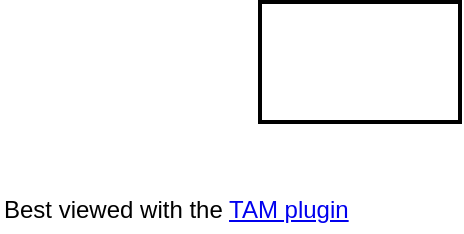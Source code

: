 <mxfile>
    <diagram id="hQSa7O12EumHLU6t1A-3" name="vega-lite">
        <mxGraphModel dx="979" dy="451" grid="1" gridSize="10" guides="1" tooltips="1" connect="1" arrows="1" fold="1" page="1" pageScale="1" pageWidth="827" pageHeight="1169" math="0" shadow="0">
            <root>
                <mxCell id="0"/>
                <mxCell id="1" parent="0"/>
                <mxCell id="anvs74ticbnQY_yGvGui-1" value="" style="shape=agent;offsetSize=8;strokeWidth=2;" vertex="1" parent="1">
                    <mxGeometry x="160" y="150" width="100" height="60" as="geometry"/>
                </mxCell>
                <mxCell id="0.1" value="Best viewed with the &lt;a href=&quot;https://github.com/ariel-bentu/tam-drawio&quot;&gt;TAM plugin&lt;/a&gt;" style="text;html=1;shape=tamPluginMissing;" vertex="1" connectable="0" parent="1">
                    <mxGeometry x="30" y="240" width="200" height="25" as="geometry"/>
                </mxCell>
            </root>
        </mxGraphModel>
    </diagram>
    <diagram id="PUJQFGqc5lEf8wcvbPOO" name="SSH-Tunnel">
        <mxGraphModel dx="979" dy="451" grid="1" gridSize="10" guides="1" tooltips="1" connect="1" arrows="1" fold="1" page="1" pageScale="1" pageWidth="827" pageHeight="1169" math="0" shadow="0">
            <root>
                <mxCell id="0"/>
                <mxCell id="1" parent="0"/>
                <mxCell id="A9dE9escXHkIarGcWzA2-1" value="" style="edgeStyle=elbowEdgeStyle;dashed=1;dashPattern=5 5;strokeWidth=2;arcSize=0;startArrow=none;endArrow=none;startSize=0;endSize=0;html=1;endFill=0;align=center;resizeHeight=0;rounded=0;" edge="1" parent="1">
                    <mxGeometry width="300" relative="1" as="geometry">
                        <mxPoint x="70" y="410" as="sourcePoint"/>
                        <mxPoint x="730" y="410" as="targetPoint"/>
                    </mxGeometry>
                </mxCell>
                <mxCell id="A9dE9escXHkIarGcWzA2-2" value="Practice" style="text;html=1;strokeColor=none;fillColor=none;align=center;verticalAlign=middle;whiteSpace=wrap;rounded=0;" vertex="1" parent="1">
                    <mxGeometry x="70" y="410" width="60" height="30" as="geometry"/>
                </mxCell>
                <mxCell id="0.2" value="Best viewed with the &lt;a href=&quot;https://github.com/ariel-bentu/tam-drawio&quot;&gt;TAM plugin&lt;/a&gt;" style="text;html=1;shape=tamPluginMissing;" vertex="1" connectable="0" parent="1">
                    <mxGeometry x="260" y="665" width="200" height="25" as="geometry"/>
                </mxCell>
                <mxCell id="A9dE9escXHkIarGcWzA2-3" value="connector.med-united.health" style="shape=agent;offsetSize=8;strokeWidth=2;verticalAlign=top;" vertex="1" parent="1">
                    <mxGeometry x="430" y="270" width="290" height="90" as="geometry"/>
                </mxCell>
                <mxCell id="A9dE9escXHkIarGcWzA2-4" value="SSHTunnelManager" style="shape=agent;offsetSize=8;strokeWidth=2;" vertex="1" parent="1">
                    <mxGeometry x="560" y="300" width="130" height="50" as="geometry"/>
                </mxCell>
                <mxCell id="A9dE9escXHkIarGcWzA2-5" value="Server" style="shape=agent;offsetSize=8;strokeWidth=2;verticalAlign=bottom;" vertex="1" parent="1">
                    <mxGeometry x="537.5" y="460" width="175" height="175" as="geometry"/>
                </mxCell>
                <mxCell id="A9dE9escXHkIarGcWzA2-6" value="Konnektor" style="shape=agent;offsetSize=8;strokeWidth=2;" vertex="1" parent="1">
                    <mxGeometry x="340" y="480" width="100" height="60" as="geometry"/>
                </mxCell>
                <mxCell id="A9dE9escXHkIarGcWzA2-7" value="nssm" style="shape=agent;offsetSize=8;strokeWidth=2;" vertex="1" parent="1">
                    <mxGeometry x="575" y="585" width="100" height="30" as="geometry"/>
                </mxCell>
                <mxCell id="A9dE9escXHkIarGcWzA2-8" value="" style="rounded=1;whiteSpace=wrap;html=1;arcSize=49;strokeWidth=2;fillColor=#f5f5f5;fontColor=#333333;strokeColor=#666666;dashed=1;" vertex="1" parent="1">
                    <mxGeometry x="575" y="470" width="105" height="80" as="geometry"/>
                </mxCell>
                <mxCell id="A9dE9escXHkIarGcWzA2-9" value="ssh&#10;(agent)" style="shape=agent;offsetSize=8;strokeWidth=2;" vertex="1" parent="1">
                    <mxGeometry x="592.5" y="490" width="70" height="40" as="geometry"/>
                </mxCell>
                <mxCell id="A9dE9escXHkIarGcWzA2-11" value="" style="shape=useedge;vertical=true;edgeStyle=none;endArrow=none;useSignPosition=left;useSignDirection=none;entryX=0.619;entryY=1.099;entryDx=0;entryDy=0;entryPerimeter=0;exitX=0.5;exitY=0;exitDx=0;exitDy=0;" edge="1" parent="1" source="A9dE9escXHkIarGcWzA2-9" target="A9dE9escXHkIarGcWzA2-4">
                    <mxGeometry height="160" relative="1" as="geometry">
                        <mxPoint x="650" y="530" as="sourcePoint"/>
                        <mxPoint x="650" y="370" as="targetPoint"/>
                    </mxGeometry>
                </mxCell>
                <mxCell id="A9dE9escXHkIarGcWzA2-12" value="" style="shape=useedge;endArrow=none;edgeStyle=none;useSignPosition=up;useSignDirection=none;exitX=1;exitY=0.5;exitDx=0;exitDy=0;entryX=0;entryY=0.5;entryDx=0;entryDy=0;" edge="1" parent="1" source="A9dE9escXHkIarGcWzA2-6" target="A9dE9escXHkIarGcWzA2-9">
                    <mxGeometry width="160" relative="1" as="geometry">
                        <mxPoint x="480" y="500" as="sourcePoint"/>
                        <mxPoint x="640" y="500" as="targetPoint"/>
                    </mxGeometry>
                </mxCell>
                <mxCell id="A9dE9escXHkIarGcWzA2-13" value="Internet" style="text;html=1;strokeColor=none;fillColor=none;align=center;verticalAlign=middle;whiteSpace=wrap;rounded=0;" vertex="1" parent="1">
                    <mxGeometry x="70" y="380" width="60" height="30" as="geometry"/>
                </mxCell>
                <mxCell id="A9dE9escXHkIarGcWzA2-14" value="" style="shape=updateedge;endArrow=none;vertical=true;exitX=0.5;exitY=1;exitDx=0;exitDy=0;entryX=0.5;entryY=0;entryDx=0;entryDy=0;" edge="1" parent="1" source="A9dE9escXHkIarGcWzA2-8" target="A9dE9escXHkIarGcWzA2-7">
                    <mxGeometry width="30" height="80" relative="1" as="geometry">
                        <mxPoint x="625" y="560" as="sourcePoint"/>
                        <mxPoint x="625" y="640" as="targetPoint"/>
                    </mxGeometry>
                </mxCell>
            </root>
        </mxGraphModel>
    </diagram>
    <diagram id="Fpsi-UkH_9leQJDjks8w" name="Hospital">
        <mxGraphModel dx="979" dy="451" grid="1" gridSize="10" guides="1" tooltips="1" connect="1" arrows="1" fold="1" page="1" pageScale="1" pageWidth="827" pageHeight="1169" math="0" shadow="0">
            <root>
                <mxCell id="0"/>
                <mxCell id="1" parent="0"/>
                <mxCell id="5xqcOFgxY0aVDQKXTTnq-1" value="Hospital" style="shape=ushape;dx=50;dy=310;strokeWidth=2;labelPosition=center;verticalLabelPosition=middle;align=center;verticalAlign=bottom;" parent="1" vertex="1">
                    <mxGeometry x="10" y="170" width="580" height="350" as="geometry"/>
                </mxCell>
                <mxCell id="0.1" value="Best viewed with the &lt;a href=&quot;https://github.com/ariel-bentu/tam-drawio&quot;&gt;TAM plugin&lt;/a&gt;" style="text;html=1;shape=tamPluginMissing;" parent="1" vertex="1" connectable="0">
                    <mxGeometry x="275" y="650" width="200" height="25" as="geometry"/>
                </mxCell>
                <mxCell id="5xqcOFgxY0aVDQKXTTnq-2" value="Telematik&#10;infrastruktur" style="shape=agent;offsetSize=8;strokeWidth=2;" parent="1" vertex="1">
                    <mxGeometry x="650" y="170" width="100" height="350" as="geometry"/>
                </mxCell>
                <mxCell id="5xqcOFgxY0aVDQKXTTnq-3" value="Connector" style="shape=agent;offsetSize=8;strokeWidth=2;" parent="1" vertex="1">
                    <mxGeometry x="420" y="190" width="100" height="40" as="geometry"/>
                </mxCell>
                <mxCell id="5xqcOFgxY0aVDQKXTTnq-4" value="Connector" style="shape=agent;offsetSize=8;strokeWidth=2;" parent="1" vertex="1">
                    <mxGeometry x="420" y="250" width="100" height="40" as="geometry"/>
                </mxCell>
                <mxCell id="5xqcOFgxY0aVDQKXTTnq-5" value="Connector" style="shape=agent;offsetSize=8;strokeWidth=2;" parent="1" vertex="1">
                    <mxGeometry x="420" y="310" width="100" height="40" as="geometry"/>
                </mxCell>
                <mxCell id="5xqcOFgxY0aVDQKXTTnq-6" value="Connector" style="shape=agent;offsetSize=8;strokeWidth=2;" parent="1" vertex="1">
                    <mxGeometry x="420" y="440" width="100" height="20" as="geometry"/>
                </mxCell>
                <mxCell id="5xqcOFgxY0aVDQKXTTnq-7" value="" style="shape=dot3;vertical=true;connectable=0;" parent="1" vertex="1">
                    <mxGeometry x="463" y="370" width="15" height="55" as="geometry"/>
                </mxCell>
                <mxCell id="5xqcOFgxY0aVDQKXTTnq-8" value="" style="shape=useedge;endArrow=none;edgeStyle=none;useSignPosition=up;useSignDirection=none;exitX=1;exitY=0.5;exitDx=0;exitDy=0;entryX=-0.007;entryY=0.112;entryDx=0;entryDy=0;entryPerimeter=0;dx=100;dy=0;" parent="1" source="5xqcOFgxY0aVDQKXTTnq-3" target="5xqcOFgxY0aVDQKXTTnq-2" edge="1">
                    <mxGeometry width="160" relative="1" as="geometry">
                        <mxPoint x="570" y="210" as="sourcePoint"/>
                        <mxPoint x="730" y="210" as="targetPoint"/>
                    </mxGeometry>
                </mxCell>
                <mxCell id="5xqcOFgxY0aVDQKXTTnq-9" value="" style="shape=useedge;endArrow=none;edgeStyle=none;useSignPosition=up;useSignDirection=none;exitX=1;exitY=0.5;exitDx=0;exitDy=0;entryX=-0.019;entryY=0.279;entryDx=0;entryDy=0;entryPerimeter=0;dx=100;dy=0;" parent="1" source="5xqcOFgxY0aVDQKXTTnq-4" target="5xqcOFgxY0aVDQKXTTnq-2" edge="1">
                    <mxGeometry width="160" relative="1" as="geometry">
                        <mxPoint x="620" y="290" as="sourcePoint"/>
                        <mxPoint x="780" y="290" as="targetPoint"/>
                    </mxGeometry>
                </mxCell>
                <mxCell id="5xqcOFgxY0aVDQKXTTnq-10" value="" style="shape=useedge;endArrow=none;edgeStyle=none;useSignPosition=up;useSignDirection=none;exitX=1;exitY=0.5;exitDx=0;exitDy=0;entryX=-0.019;entryY=0.45;entryDx=0;entryDy=0;entryPerimeter=0;dx=100;dy=0;" parent="1" source="5xqcOFgxY0aVDQKXTTnq-5" target="5xqcOFgxY0aVDQKXTTnq-2" edge="1">
                    <mxGeometry width="160" relative="1" as="geometry">
                        <mxPoint x="620" y="350" as="sourcePoint"/>
                        <mxPoint x="780" y="350" as="targetPoint"/>
                    </mxGeometry>
                </mxCell>
                <mxCell id="5xqcOFgxY0aVDQKXTTnq-11" value="" style="shape=useedge;endArrow=none;edgeStyle=none;useSignPosition=up;useSignDirection=none;exitX=1;exitY=0.5;exitDx=0;exitDy=0;entryX=-0.012;entryY=0.803;entryDx=0;entryDy=0;entryPerimeter=0;dx=100;dy=0;" parent="1" source="5xqcOFgxY0aVDQKXTTnq-6" target="5xqcOFgxY0aVDQKXTTnq-2" edge="1">
                    <mxGeometry width="160" relative="1" as="geometry">
                        <mxPoint x="570" y="450" as="sourcePoint"/>
                        <mxPoint x="730" y="450" as="targetPoint"/>
                    </mxGeometry>
                </mxCell>
                <mxCell id="5xqcOFgxY0aVDQKXTTnq-12" value="Connector&#10;Admin&#10;Tool" style="shape=agent;offsetSize=8;strokeWidth=2;" parent="1" vertex="1">
                    <mxGeometry x="210" y="190" width="110" height="270" as="geometry"/>
                </mxCell>
                <mxCell id="5xqcOFgxY0aVDQKXTTnq-13" value="" style="shape=useedge;endArrow=none;edgeStyle=none;useSignPosition=up;useSignDirection=none;exitX=1.009;exitY=0.069;exitDx=0;exitDy=0;exitPerimeter=0;entryX=0;entryY=0.5;entryDx=0;entryDy=0;" parent="1" source="5xqcOFgxY0aVDQKXTTnq-12" target="5xqcOFgxY0aVDQKXTTnq-3" edge="1">
                    <mxGeometry width="160" relative="1" as="geometry">
                        <mxPoint x="380" y="220" as="sourcePoint"/>
                        <mxPoint x="540" y="220" as="targetPoint"/>
                    </mxGeometry>
                </mxCell>
                <mxCell id="5xqcOFgxY0aVDQKXTTnq-14" value="PostgreSQL" style="shape=agent;offsetSize=8;strokeWidth=2;" parent="1" vertex="1">
                    <mxGeometry x="80" y="300" width="70" height="60" as="geometry"/>
                </mxCell>
                <mxCell id="5xqcOFgxY0aVDQKXTTnq-15" value="" style="shape=useedge;endArrow=none;edgeStyle=none;useSignPosition=up;useSignDirection=none;exitX=1;exitY=0.5;exitDx=0;exitDy=0;entryX=0;entryY=0.5;entryDx=0;entryDy=0;" parent="1" source="5xqcOFgxY0aVDQKXTTnq-14" target="5xqcOFgxY0aVDQKXTTnq-12" edge="1">
                    <mxGeometry width="160" relative="1" as="geometry">
                        <mxPoint x="160" y="330" as="sourcePoint"/>
                        <mxPoint x="320" y="330" as="targetPoint"/>
                    </mxGeometry>
                </mxCell>
                <mxCell id="5xqcOFgxY0aVDQKXTTnq-16" value="" style="shape=useedge;endArrow=none;edgeStyle=none;useSignPosition=up;useSignDirection=none;exitX=1.003;exitY=0.3;exitDx=0;exitDy=0;exitPerimeter=0;entryX=0;entryY=0.5;entryDx=0;entryDy=0;" parent="1" source="5xqcOFgxY0aVDQKXTTnq-12" target="5xqcOFgxY0aVDQKXTTnq-4" edge="1">
                    <mxGeometry width="160" relative="1" as="geometry">
                        <mxPoint x="330" y="280" as="sourcePoint"/>
                        <mxPoint x="490" y="280" as="targetPoint"/>
                    </mxGeometry>
                </mxCell>
                <mxCell id="5xqcOFgxY0aVDQKXTTnq-17" value="" style="shape=useedge;endArrow=none;edgeStyle=none;useSignPosition=up;useSignDirection=none;exitX=1.003;exitY=0.529;exitDx=0;exitDy=0;exitPerimeter=0;entryX=0;entryY=0.5;entryDx=0;entryDy=0;" parent="1" source="5xqcOFgxY0aVDQKXTTnq-12" target="5xqcOFgxY0aVDQKXTTnq-5" edge="1">
                    <mxGeometry width="160" relative="1" as="geometry">
                        <mxPoint x="340" y="340" as="sourcePoint"/>
                        <mxPoint x="500" y="340" as="targetPoint"/>
                    </mxGeometry>
                </mxCell>
                <mxCell id="5xqcOFgxY0aVDQKXTTnq-18" value="" style="shape=useedge;endArrow=none;edgeStyle=none;useSignPosition=up;useSignDirection=none;exitX=1.009;exitY=0.961;exitDx=0;exitDy=0;exitPerimeter=0;entryX=0;entryY=0.5;entryDx=0;entryDy=0;" parent="1" source="5xqcOFgxY0aVDQKXTTnq-12" target="5xqcOFgxY0aVDQKXTTnq-6" edge="1">
                    <mxGeometry width="160" relative="1" as="geometry">
                        <mxPoint x="340" y="450" as="sourcePoint"/>
                        <mxPoint x="500" y="450" as="targetPoint"/>
                    </mxGeometry>
                </mxCell>
                <mxCell id="5xqcOFgxY0aVDQKXTTnq-19" value="SOAP" style="text;html=1;strokeColor=none;fillColor=none;align=center;verticalAlign=middle;whiteSpace=wrap;rounded=0;" parent="1" vertex="1">
                    <mxGeometry x="340" y="160" width="60" height="30" as="geometry"/>
                </mxCell>
                <mxCell id="5xqcOFgxY0aVDQKXTTnq-20" value="Administrator" style="shape=actor;horizontalLabelPosition=right;align=left;labelPosition=right;strokeWidth=2;" parent="1" vertex="1">
                    <mxGeometry x="247.5" y="570" width="35" height="50" as="geometry"/>
                </mxCell>
                <mxCell id="5xqcOFgxY0aVDQKXTTnq-21" value="" style="shape=useedge;vertical=true;edgeStyle=none;endArrow=none;useSignPosition=left;useSignDirection=none;entryX=0.5;entryY=1;entryDx=0;entryDy=0;exitX=0.5;exitY=0;exitDx=0;exitDy=0;dx=0;dy=80;" parent="1" source="5xqcOFgxY0aVDQKXTTnq-20" target="5xqcOFgxY0aVDQKXTTnq-12" edge="1">
                    <mxGeometry height="160" relative="1" as="geometry">
                        <mxPoint x="200" y="710" as="sourcePoint"/>
                        <mxPoint x="200" y="550" as="targetPoint"/>
                    </mxGeometry>
                </mxCell>
                <mxCell id="5xqcOFgxY0aVDQKXTTnq-22" value="" style="shape=agent;offsetSize=8;strokeWidth=2;" parent="1" vertex="1">
                    <mxGeometry x="220" y="370" width="90" height="60" as="geometry"/>
                </mxCell>
            </root>
        </mxGraphModel>
    </diagram>
    <diagram id="WJoYJa_mneZ7pbeJPqfU" name="Seite-1">
        <mxGraphModel dx="1024" dy="518" grid="1" gridSize="10" guides="1" tooltips="1" connect="1" arrows="1" fold="1" page="1" pageScale="1" pageWidth="827" pageHeight="1169" math="0" shadow="0">
            <root>
                <mxCell id="0"/>
                <mxCell id="1" parent="0"/>
                <mxCell id="2" value="Wildfly Application" style="shape=agent;offsetSize=8;strokeWidth=2;verticalAlign=top;" parent="1" vertex="1">
                    <mxGeometry x="220" y="240" width="300" height="210" as="geometry"/>
                </mxCell>
                <mxCell id="0.1" value="Best viewed with the &lt;a href=&quot;https://github.com/ariel-bentu/tam-drawio&quot;&gt;TAM plugin&lt;/a&gt;" style="text;html=1;shape=tamPluginMissing;" parent="1" vertex="1" connectable="0">
                    <mxGeometry x="257.5" y="590" width="200" height="25" as="geometry"/>
                </mxCell>
                <mxCell id="3" value="UI5 Frontend" style="shape=agent;offsetSize=8;strokeWidth=2;" parent="1" vertex="1">
                    <mxGeometry x="397" y="355" width="100" height="80" as="geometry"/>
                </mxCell>
                <mxCell id="4" value="SOAP Interfaces" style="shape=agent;offsetSize=8;strokeWidth=2;" parent="1" vertex="1">
                    <mxGeometry x="241" y="275" width="100" height="160" as="geometry"/>
                </mxCell>
                <mxCell id="5" value="Datenbank" style="shape=agent;offsetSize=8;strokeWidth=2;verticalAlign=top;" parent="1" vertex="1">
                    <mxGeometry x="220" y="90" width="300" height="90" as="geometry"/>
                </mxCell>
                <mxCell id="6" value="Connectoren" style="rounded=1;whiteSpace=wrap;html=1;arcSize=60;strokeWidth=2;verticalAlign=top;" parent="1" vertex="1">
                    <mxGeometry x="243.13" y="120" width="253.75" height="50" as="geometry"/>
                </mxCell>
                <mxCell id="7" value="Aufrufkontext" style="rounded=1;whiteSpace=wrap;html=1;arcSize=60;strokeWidth=2;" parent="1" vertex="1">
                    <mxGeometry x="256.88" y="140" width="110" height="20" as="geometry"/>
                </mxCell>
                <mxCell id="8" value="Nutzerdaten" style="rounded=1;whiteSpace=wrap;html=1;arcSize=60;strokeWidth=2;" parent="1" vertex="1">
                    <mxGeometry x="371.88" y="140" width="110" height="20" as="geometry"/>
                </mxCell>
                <mxCell id="9" value="Connector 1" style="shape=agent;offsetSize=8;strokeWidth=2;" parent="1" vertex="1">
                    <mxGeometry x="40" y="270" width="100" height="30" as="geometry"/>
                </mxCell>
                <mxCell id="10" value="Connector 2" style="shape=agent;offsetSize=8;strokeWidth=2;" parent="1" vertex="1">
                    <mxGeometry x="40" y="315" width="100" height="25" as="geometry"/>
                </mxCell>
                <mxCell id="11" value="" style="shape=dot3;vertical=true;connectable=0;" parent="1" vertex="1">
                    <mxGeometry x="83" y="345" width="15" height="55" as="geometry"/>
                </mxCell>
                <mxCell id="12" value="Connector 3" style="shape=agent;offsetSize=8;strokeWidth=2;" parent="1" vertex="1">
                    <mxGeometry x="40.5" y="400" width="100" height="30" as="geometry"/>
                </mxCell>
                <mxCell id="13" value="" style="shape=useedge;vertical=true;edgeStyle=none;endArrow=none;useSignPosition=left;useSignDirection=none;entryX=0.5;entryY=1;entryDx=0;entryDy=0;exitX=0.5;exitY=0;exitDx=0;exitDy=0;" parent="1" source="2" target="5" edge="1">
                    <mxGeometry height="160" relative="1" as="geometry">
                        <mxPoint x="340" y="360" as="sourcePoint"/>
                        <mxPoint x="340" y="200" as="targetPoint"/>
                    </mxGeometry>
                </mxCell>
                <mxCell id="14" value="" style="shape=useedge;endArrow=none;edgeStyle=none;useSignPosition=up;useSignDirection=none;exitX=1;exitY=0.5;exitDx=0;exitDy=0;entryX=-0.02;entryY=0.067;entryDx=0;entryDy=0;entryPerimeter=0;" parent="1" source="9" target="4" edge="1">
                    <mxGeometry width="160" relative="1" as="geometry">
                        <mxPoint x="140" y="285" as="sourcePoint"/>
                        <mxPoint x="300" y="285" as="targetPoint"/>
                    </mxGeometry>
                </mxCell>
                <mxCell id="16" value="" style="shape=useedge;endArrow=none;edgeStyle=none;useSignPosition=up;useSignDirection=none;exitX=1;exitY=0.5;exitDx=0;exitDy=0;entryX=0.001;entryY=0.334;entryDx=0;entryDy=0;entryPerimeter=0;" parent="1" source="10" target="4" edge="1">
                    <mxGeometry width="160" relative="1" as="geometry">
                        <mxPoint x="150" y="325" as="sourcePoint"/>
                        <mxPoint x="310" y="325" as="targetPoint"/>
                    </mxGeometry>
                </mxCell>
                <mxCell id="17" value="" style="shape=useedge;endArrow=none;edgeStyle=none;useSignPosition=up;useSignDirection=none;exitX=1;exitY=0.5;exitDx=0;exitDy=0;entryX=-0.006;entryY=0.894;entryDx=0;entryDy=0;entryPerimeter=0;" parent="1" source="12" target="4" edge="1">
                    <mxGeometry width="160" relative="1" as="geometry">
                        <mxPoint x="170" y="405" as="sourcePoint"/>
                        <mxPoint x="330" y="405" as="targetPoint"/>
                    </mxGeometry>
                </mxCell>
                <mxCell id="19" value="" style="shape=actor;horizontalLabelPosition=right;align=left;labelPosition=right;strokeWidth=2;" parent="1" vertex="1">
                    <mxGeometry x="423" y="510" width="35" height="50" as="geometry"/>
                </mxCell>
                <mxCell id="20" value="" style="shape=useedge;vertical=true;edgeStyle=none;endArrow=none;useSignPosition=left;useSignDirection=none;entryX=0.5;entryY=1;entryDx=0;entryDy=0;exitX=0.5;exitY=0;exitDx=0;exitDy=0;" parent="1" source="19" target="3" edge="1">
                    <mxGeometry height="160" relative="1" as="geometry">
                        <mxPoint x="410" y="630" as="sourcePoint"/>
                        <mxPoint x="410" y="470" as="targetPoint"/>
                    </mxGeometry>
                </mxCell>
                <mxCell id="27" style="edgeStyle=none;html=1;entryX=0;entryY=0.5;entryDx=0;entryDy=0;" parent="1" source="21" target="23" edge="1">
                    <mxGeometry relative="1" as="geometry"/>
                </mxCell>
                <mxCell id="21" value="Open Metrics" style="shape=agent;offsetSize=8;strokeWidth=2;" parent="1" vertex="1">
                    <mxGeometry x="397" y="277.5" width="100" height="60" as="geometry"/>
                </mxCell>
                <mxCell id="29" style="edgeStyle=none;html=1;entryX=0.5;entryY=0;entryDx=0;entryDy=0;" parent="1" source="23" target="28" edge="1">
                    <mxGeometry relative="1" as="geometry"/>
                </mxCell>
                <mxCell id="23" value="Probes" style="rounded=1;whiteSpace=wrap;html=1;arcSize=26;strokeWidth=2;verticalAlign=top;" parent="1" vertex="1">
                    <mxGeometry x="545" y="245" width="170" height="125" as="geometry"/>
                </mxCell>
                <mxCell id="24" value="Connector Antwortzeit" style="rounded=1;whiteSpace=wrap;html=1;arcSize=60;strokeWidth=2;" parent="1" vertex="1">
                    <mxGeometry x="560" y="270" width="140" height="20" as="geometry"/>
                </mxCell>
                <mxCell id="25" value="SMC-B Status" style="rounded=1;whiteSpace=wrap;html=1;arcSize=60;strokeWidth=2;" parent="1" vertex="1">
                    <mxGeometry x="560" y="300" width="140" height="20" as="geometry"/>
                </mxCell>
                <mxCell id="26" value="Anzahl Kartenterminal" style="rounded=1;whiteSpace=wrap;html=1;arcSize=60;strokeWidth=2;" parent="1" vertex="1">
                    <mxGeometry x="560" y="330" width="140" height="20" as="geometry"/>
                </mxCell>
                <mxCell id="28" value="Prometheus" style="shape=agent;offsetSize=8;strokeWidth=2;" parent="1" vertex="1">
                    <mxGeometry x="580" y="400" width="100" height="60" as="geometry"/>
                </mxCell>
                <mxCell id="30" value="Grafana" style="shape=agent;offsetSize=8;strokeWidth=2;" parent="1" vertex="1">
                    <mxGeometry x="580" y="500" width="100" height="35" as="geometry"/>
                </mxCell>
                <mxCell id="31" value="" style="shape=useedge;vertical=true;edgeStyle=none;endArrow=none;useSignPosition=left;useSignDirection=none;entryX=0.5;entryY=1;entryDx=0;entryDy=0;exitX=0.5;exitY=0;exitDx=0;exitDy=0;" parent="1" source="30" target="28" edge="1">
                    <mxGeometry height="160" relative="1" as="geometry">
                        <mxPoint x="560" y="630" as="sourcePoint"/>
                        <mxPoint x="560" y="470" as="targetPoint"/>
                    </mxGeometry>
                </mxCell>
            </root>
        </mxGraphModel>
    </diagram>
    <diagram id="pcQcGQzyTQLJBqN-FWd8" name="OpenMetrics">
        <mxGraphModel dx="1024" dy="518" grid="1" gridSize="10" guides="1" tooltips="1" connect="1" arrows="1" fold="1" page="1" pageScale="1" pageWidth="827" pageHeight="1169" math="0" shadow="0">
            <root>
                <mxCell id="0"/>
                <mxCell id="1" parent="0"/>
                <mxCell id="0.0" value="Best viewed with the &lt;a href=&quot;https://github.com/ariel-bentu/tam-drawio&quot;&gt;TAM plugin&lt;/a&gt;" style="text;html=1;shape=tamPluginMissing;" parent="1" vertex="1" connectable="0">
                    <mxGeometry x="10" y="380" width="200" height="25" as="geometry"/>
                </mxCell>
                <mxCell id="6D_YpuJgfdh5k-wZ-Zpk-2" value="OpenMetrics&#10;Enabled App e.g.&#10;Connector Admin Tool" style="shape=agent;offsetSize=8;strokeWidth=2;" parent="1" vertex="1">
                    <mxGeometry x="90" y="260" width="130" height="90" as="geometry"/>
                </mxCell>
                <mxCell id="6D_YpuJgfdh5k-wZ-Zpk-3" value="" style="shape=useedge;endArrow=none;edgeStyle=none;useSignPosition=up;useSignDirection=east;exitX=1;exitY=0.5;exitDx=0;exitDy=0;" parent="1" source="6D_YpuJgfdh5k-wZ-Zpk-2" edge="1">
                    <mxGeometry width="160" relative="1" as="geometry">
                        <mxPoint x="240" y="300" as="sourcePoint"/>
                        <mxPoint x="400" y="300" as="targetPoint"/>
                    </mxGeometry>
                </mxCell>
            </root>
        </mxGraphModel>
    </diagram>
    <diagram id="5fxysOYvcepMRxXjqvl-" name="Page-4">
        <mxGraphModel dx="955" dy="739" grid="1" gridSize="10" guides="1" tooltips="1" connect="1" arrows="1" fold="1" page="1" pageScale="1" pageWidth="827" pageHeight="1169" math="0" shadow="0">
            <root>
                <mxCell id="0"/>
                <mxCell id="1" parent="0"/>
                <mxCell id="zPhvcSm8Tsux3YJrnu93-1" value="Konnektor" style="shape=agent;offsetSize=8;strokeWidth=2;" vertex="1" parent="1">
                    <mxGeometry x="314" y="190" width="100" height="60" as="geometry"/>
                </mxCell>
                <mxCell id="0.1" value="Best viewed with the &lt;a href=&quot;https://github.com/ariel-bentu/tam-drawio&quot;&gt;TAM plugin&lt;/a&gt;" style="text;html=1;shape=tamPluginMissing;" vertex="1" connectable="0" parent="1">
                    <mxGeometry x="227.5" y="600" width="200" height="25" as="geometry"/>
                </mxCell>
                <mxCell id="zPhvcSm8Tsux3YJrnu93-2" value="" style="edgeStyle=elbowEdgeStyle;dashed=1;dashPattern=5 5;strokeWidth=2;arcSize=0;startArrow=none;endArrow=none;startSize=0;endSize=0;html=1;endFill=0;align=center;resizeHeight=0;rounded=0;" edge="1" parent="1">
                    <mxGeometry width="300" relative="1" as="geometry">
                        <mxPoint x="90" y="320" as="sourcePoint"/>
                        <mxPoint x="800" y="320" as="targetPoint"/>
                    </mxGeometry>
                </mxCell>
                <mxCell id="zPhvcSm8Tsux3YJrnu93-3" value="Arztpraxis" style="text;html=1;strokeColor=none;fillColor=none;align=center;verticalAlign=middle;whiteSpace=wrap;rounded=0;" vertex="1" parent="1">
                    <mxGeometry x="70" y="290" width="60" height="30" as="geometry"/>
                </mxCell>
                <mxCell id="zPhvcSm8Tsux3YJrnu93-4" value="" style="edgeStyle=elbowEdgeStyle;dashed=1;dashPattern=5 5;strokeWidth=2;arcSize=0;startArrow=none;endArrow=none;startSize=0;endSize=0;html=1;endFill=0;align=center;resizeHeight=0;rounded=0;" edge="1" parent="1">
                    <mxGeometry width="300" relative="1" as="geometry">
                        <mxPoint x="80" y="430" as="sourcePoint"/>
                        <mxPoint x="800" y="430" as="targetPoint"/>
                    </mxGeometry>
                </mxCell>
                <mxCell id="zPhvcSm8Tsux3YJrnu93-5" value="Internet" style="text;html=1;strokeColor=none;fillColor=none;align=center;verticalAlign=middle;whiteSpace=wrap;rounded=0;" vertex="1" parent="1">
                    <mxGeometry x="70" y="400" width="60" height="30" as="geometry"/>
                </mxCell>
                <mxCell id="zPhvcSm8Tsux3YJrnu93-6" value="Konnektor Admin Tool" style="shape=agent;offsetSize=8;strokeWidth=2;" vertex="1" parent="1">
                    <mxGeometry x="492" y="510" width="146" height="60" as="geometry"/>
                </mxCell>
                <mxCell id="zPhvcSm8Tsux3YJrnu93-7" value="Server" style="shape=agent;offsetSize=8;strokeWidth=2;verticalAlign=top;" vertex="1" parent="1">
                    <mxGeometry x="480" y="120" width="170" height="130" as="geometry"/>
                </mxCell>
                <mxCell id="zPhvcSm8Tsux3YJrnu93-8" value="RMM Client (TakeControl)" style="shape=agent;offsetSize=8;strokeWidth=2;" vertex="1" parent="1">
                    <mxGeometry x="495.5" y="190" width="145" height="20" as="geometry"/>
                </mxCell>
                <mxCell id="zPhvcSm8Tsux3YJrnu93-9" value="N-Able" style="shape=agent;offsetSize=8;strokeWidth=2;" vertex="1" parent="1">
                    <mxGeometry x="515" y="380" width="135" height="40" as="geometry"/>
                </mxCell>
                <mxCell id="zPhvcSm8Tsux3YJrnu93-10" value="Konnektor Admin Tool" style="shape=agent;offsetSize=8;strokeWidth=2;" vertex="1" parent="1">
                    <mxGeometry x="515" y="330" width="140" height="20" as="geometry"/>
                </mxCell>
                <mxCell id="zPhvcSm8Tsux3YJrnu93-12" value="Team Viewer" style="shape=agent;offsetSize=8;strokeWidth=2;" vertex="1" parent="1">
                    <mxGeometry x="500" y="155" width="130" height="25" as="geometry"/>
                </mxCell>
                <mxCell id="zPhvcSm8Tsux3YJrnu93-13" value="nssm ssh revert port" style="shape=agent;offsetSize=8;strokeWidth=2;" vertex="1" parent="1">
                    <mxGeometry x="500" y="220" width="130" height="20" as="geometry"/>
                </mxCell>
                <mxCell id="zPhvcSm8Tsux3YJrnu93-14" value="" style="shape=useedge;vertical=true;edgeStyle=none;endArrow=none;useSignPosition=left;useSignDirection=south;entryX=0.5;entryY=1;entryDx=0;entryDy=0;exitX=0.5;exitY=0;exitDx=0;exitDy=0;" edge="1" parent="1" source="zPhvcSm8Tsux3YJrnu93-10" target="zPhvcSm8Tsux3YJrnu93-13">
                    <mxGeometry height="160" relative="1" as="geometry">
                        <mxPoint x="580" y="440" as="sourcePoint"/>
                        <mxPoint x="580" y="280" as="targetPoint"/>
                    </mxGeometry>
                </mxCell>
                <mxCell id="zPhvcSm8Tsux3YJrnu93-15" value="" style="shape=useedge;vertical=true;edgeStyle=none;endArrow=none;useSignPosition=left;useSignDirection=south;entryX=0.5;entryY=1;entryDx=0;entryDy=0;exitX=0.5;exitY=0;exitDx=0;exitDy=0;" edge="1" parent="1" source="zPhvcSm8Tsux3YJrnu93-9" target="zPhvcSm8Tsux3YJrnu93-10">
                    <mxGeometry height="160" relative="1" as="geometry">
                        <mxPoint x="540" y="530" as="sourcePoint"/>
                        <mxPoint x="540" y="370" as="targetPoint"/>
                    </mxGeometry>
                </mxCell>
            </root>
        </mxGraphModel>
    </diagram>
</mxfile>